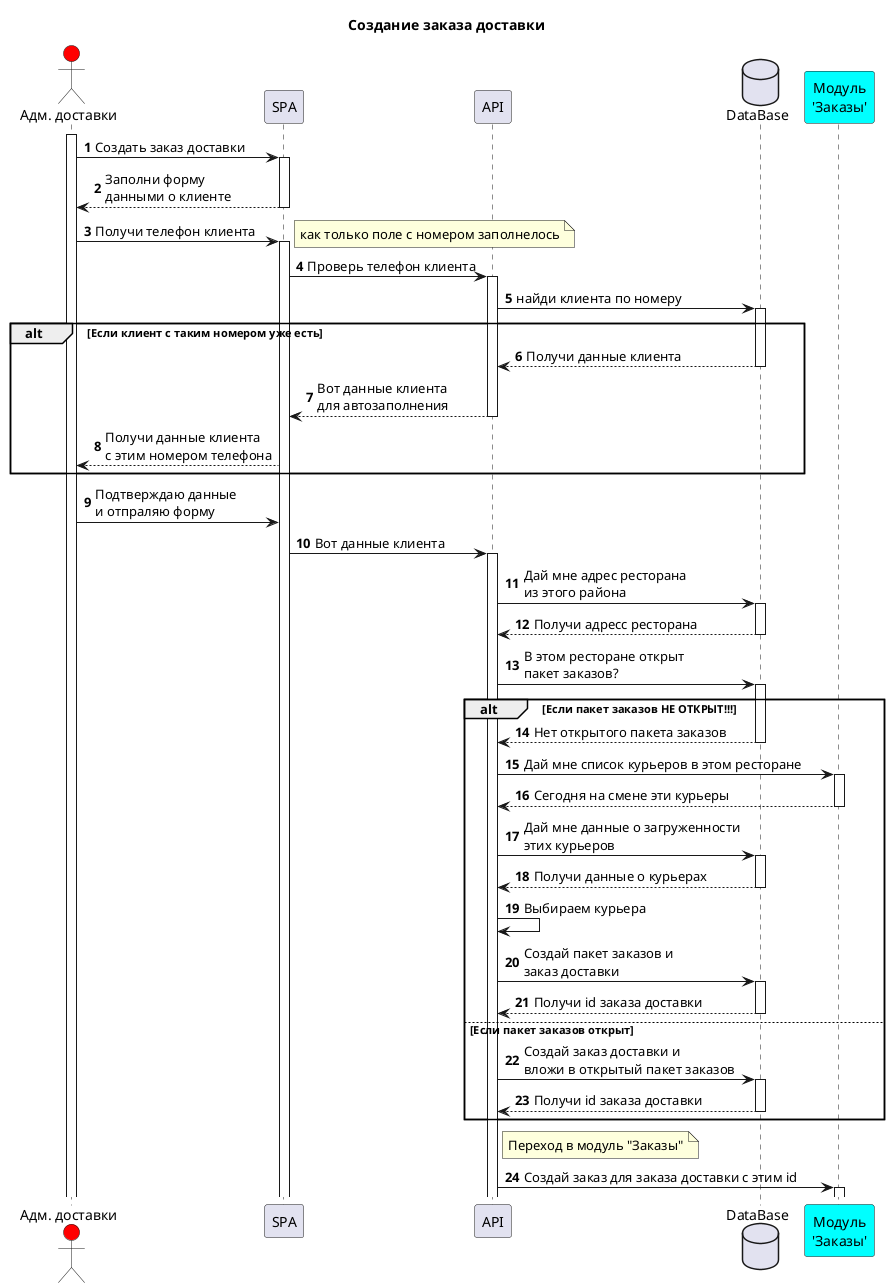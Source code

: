 @startuml
title: Создание заказа доставки

autonumber
actor "Адм. доставки" as ADM #red
participant SPA
participant API
database DataBase as db
participant "Модуль\n'Заказы'" as ORD #aqua

activate ADM
ADM -> SPA: Создать заказ доставки
activate SPA
SPA --> ADM: Заполни форму \nданными о клиенте
deactivate SPA
ADM -> SPA: Получи телефон клиента
note right: как только поле с номером заполнелось
activate SPA
SPA -> API: Проверь телефон клиента
activate API
API -> db: найди клиента по номеру
activate db
alt Если клиент с таким номером уже есть
    db --> API: Получи данные клиента
    deactivate db
    API --> SPA: Вот данные клиента \nдля автозаполнения
    deactivate API
    SPA --> ADM: Получи данные клиента \nс этим номером телефона
end

ADM -> SPA: Подтверждаю данные \nи отпраляю форму
SPA -> API: Вот данные клиента
activate API
API -> db: Дай мне адрес ресторана \nиз этого района
activate db
db --> API: Получи адресс ресторана
deactivate db
API -> db: В этом ресторане открыт \nпакет заказов?
activate db
alt Если пакет заказов НЕ ОТКРЫТ!!!
    db --> API: Нет открытого пакета заказов
    deactivate db
    API -> ORD: Дай мне список курьеров в этом ресторане
    activate ORD
    API <-- ORD: Сегодня на смене эти курьеры
    deactivate ORD
    API -> db: Дай мне данные о загруженности \nэтих курьеров
    activate db
    db --> API: Получи данные о курьерах
    deactivate db
    API -> API: Выбираем курьера
    API -> db: Создай пакет заказов и \nзаказ доставки
    activate db
    db --> API: Получи id заказа доставки
    deactivate db
else Если пакет заказов открыт
    API -> db: Создай заказ доставки и \nвложи в открытый пакет заказов
    activate db
    db --> API: Получи id заказа доставки
    deactivate db
end
note right of API: Переход в модуль "Заказы"
API -> ORD: Создай заказ для заказа доставки с этим id
activate ORD


@enduml
